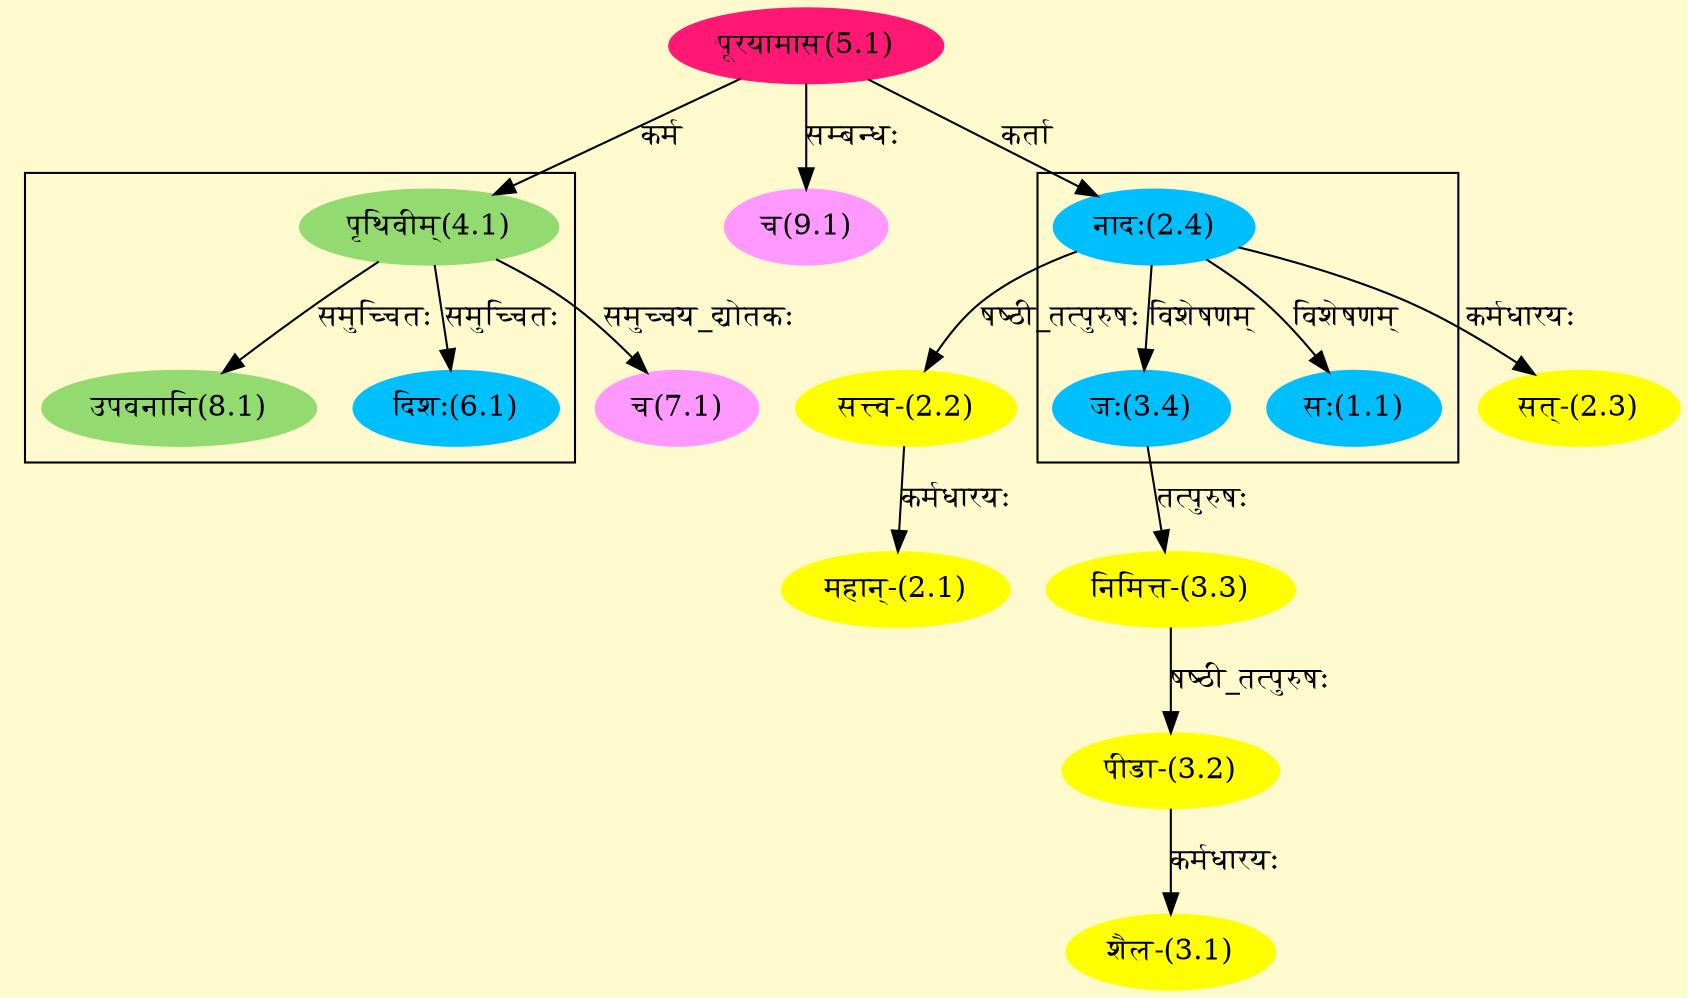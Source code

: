 digraph G{
rankdir=BT;
 compound=true;
 bgcolor="lemonchiffon1";

subgraph cluster_1{
Node1_1 [style=filled, color="#00BFFF" label = "सः(1.1)"]
Node2_4 [style=filled, color="#00BFFF" label = "नादः(2.4)"]
Node3_4 [style=filled, color="#00BFFF" label = "जः(3.4)"]

}

subgraph cluster_2{
Node6_1 [style=filled, color="#00BFFF" label = "दिशः(6.1)"]
Node4_1 [style=filled, color="#93DB70" label = "पृथिवीम्(4.1)"]
Node8_1 [style=filled, color="#93DB70" label = "उपवनानि(8.1)"]

}
Node2_1 [style=filled, color="#FFFF00" label = "महान्-(2.1)"]
Node2_2 [style=filled, color="#FFFF00" label = "सत्त्व-(2.2)"]
Node2_4 [style=filled, color="#00BFFF" label = "नादः(2.4)"]
Node2_3 [style=filled, color="#FFFF00" label = "सत्-(2.3)"]
Node5_1 [style=filled, color="#FF1975" label = "पूरयामास(5.1)"]
Node3_1 [style=filled, color="#FFFF00" label = "शैल-(3.1)"]
Node3_2 [style=filled, color="#FFFF00" label = "पीडा-(3.2)"]
Node3_3 [style=filled, color="#FFFF00" label = "निमित्त-(3.3)"]
Node3_4 [style=filled, color="#00BFFF" label = "जः(3.4)"]
Node4_1 [style=filled, color="#93DB70" label = "पृथिवीम्(4.1)"]
Node [style=filled, color="" label = "()"]
Node7_1 [style=filled, color="#FF99FF" label = "च(7.1)"]
Node9_1 [style=filled, color="#FF99FF" label = "च(9.1)"]
/* Start of Relations section */

Node1_1 -> Node2_4 [  label="विशेषणम्"  dir="back" ]
Node2_1 -> Node2_2 [  label="कर्मधारयः"  dir="back" ]
Node2_2 -> Node2_4 [  label="षष्ठी_तत्पुरुषः"  dir="back" ]
Node2_3 -> Node2_4 [  label="कर्मधारयः"  dir="back" ]
Node2_4 -> Node5_1 [  label="कर्ता"  dir="back" ]
Node3_1 -> Node3_2 [  label="कर्मधारयः"  dir="back" ]
Node3_2 -> Node3_3 [  label="षष्ठी_तत्पुरुषः"  dir="back" ]
Node3_3 -> Node3_4 [  label="तत्पुरुषः"  dir="back" ]
Node3_4 -> Node2_4 [  label="विशेषणम्"  dir="back" ]
Node4_1 -> Node5_1 [  label="कर्म"  dir="back" ]
Node6_1 -> Node4_1 [  label="समुच्चितः"  dir="back" ]
Node7_1 -> Node4_1 [  label="समुच्चय_द्योतकः"  dir="back" ]
Node8_1 -> Node4_1 [  label="समुच्चितः"  dir="back" ]
Node9_1 -> Node5_1 [  label="सम्बन्धः"  dir="back" ]
}
